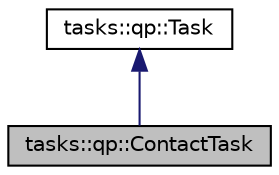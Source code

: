 digraph "tasks::qp::ContactTask"
{
  edge [fontname="Helvetica",fontsize="10",labelfontname="Helvetica",labelfontsize="10"];
  node [fontname="Helvetica",fontsize="10",shape=record];
  Node2 [label="tasks::qp::ContactTask",height=0.2,width=0.4,color="black", fillcolor="grey75", style="filled", fontcolor="black"];
  Node3 -> Node2 [dir="back",color="midnightblue",fontsize="10",style="solid",fontname="Helvetica"];
  Node3 [label="tasks::qp::Task",height=0.2,width=0.4,color="black", fillcolor="white", style="filled",URL="$classtasks_1_1qp_1_1Task.html"];
}
